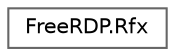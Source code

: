 digraph "Graphical Class Hierarchy"
{
 // LATEX_PDF_SIZE
  bgcolor="transparent";
  edge [fontname=Helvetica,fontsize=10,labelfontname=Helvetica,labelfontsize=10];
  node [fontname=Helvetica,fontsize=10,shape=box,height=0.2,width=0.4];
  rankdir="LR";
  Node0 [id="Node000000",label="FreeRDP.Rfx",height=0.2,width=0.4,color="grey40", fillcolor="white", style="filled",URL="$class_free_r_d_p_1_1_rfx.html",tooltip=" "];
}
